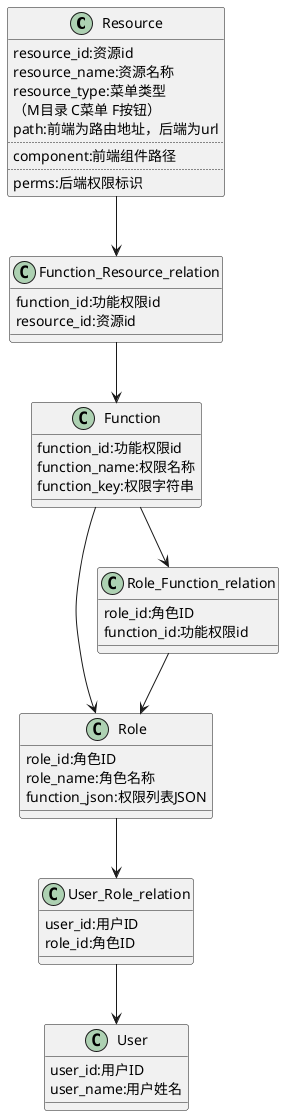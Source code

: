 @startuml
class Resource {
    resource_id:资源id
    resource_name:资源名称
    resource_type:菜单类型
    （M目录 C菜单 F按钮）
    path:前端为路由地址，后端为url
    ..
    component:前端组件路径
    ..
    perms:后端权限标识
}
class Function {
    function_id:功能权限id
    function_name:权限名称
    function_key:权限字符串
}
class Function_Resource_relation {
    function_id:功能权限id
    resource_id:资源id
}
Resource --> Function_Resource_relation
Function_Resource_relation --> Function
class Role {
    role_id:角色ID
    role_name:角色名称
    function_json:权限列表JSON
}
class Role_Function_relation {
    role_id:角色ID
    function_id:功能权限id
}
Role_Function_relation --> Role
Function --> Role
Function --> Role_Function_relation

class User {
    user_id:用户ID
    user_name:用户姓名
}
class User_Role_relation {
    user_id:用户ID
    role_id:角色ID
}
Role --> User_Role_relation
User_Role_relation --> User
@enduml